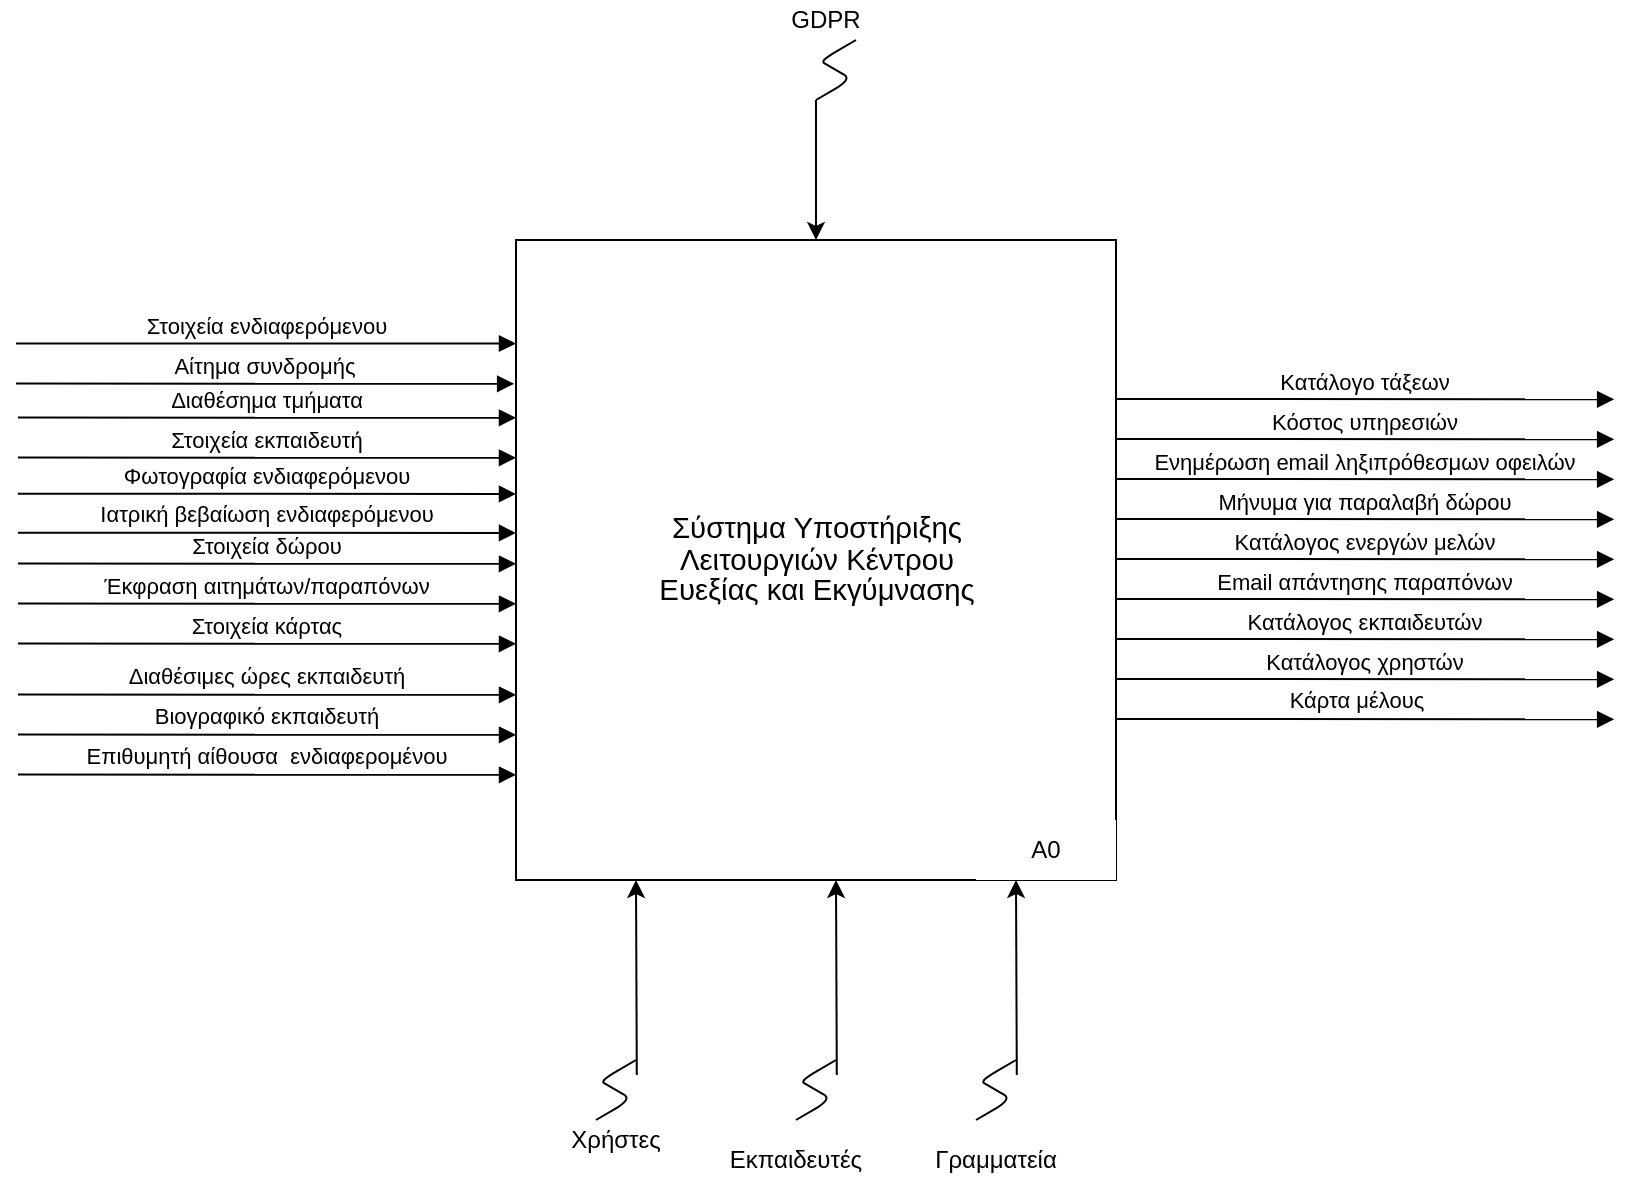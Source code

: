 <mxfile version="13.9.9" type="device"><diagram id="_eT_7Xix9qRWAugCwzJw" name="Page-1"><mxGraphModel dx="832" dy="568" grid="1" gridSize="10" guides="1" tooltips="1" connect="1" arrows="1" fold="1" page="1" pageScale="1" pageWidth="850" pageHeight="1100" math="0" shadow="0"><root><mxCell id="0"/><mxCell id="1" parent="0"/><mxCell id="lAOFKxaJmzjMA3dG0CvZ-2" value="&lt;span lang=&quot;EL&quot; style=&quot;font-size: 11pt ; line-height: 107% ; font-family: &amp;#34;calibri&amp;#34; , sans-serif&quot;&gt;Σύστημα Υποστήριξης &lt;br&gt;Λειτουργιών Κέντρου &lt;br&gt;Ευεξίας και Εκγύμνασης&lt;br&gt;&lt;/span&gt;" style="html=1;" parent="1" vertex="1"><mxGeometry x="290" y="130" width="300" height="320" as="geometry"/></mxCell><mxCell id="lAOFKxaJmzjMA3dG0CvZ-8" value="Α0" style="whiteSpace=wrap;html=1;labelBackgroundColor=none;strokeColor=none;" parent="1" vertex="1"><mxGeometry x="520" y="420" width="70" height="30" as="geometry"/></mxCell><mxCell id="lAOFKxaJmzjMA3dG0CvZ-9" value="Στοιχεία ενδιαφερόμενου" style="html=1;verticalAlign=bottom;endArrow=block;fontColor=#000000;" parent="1" edge="1"><mxGeometry width="80" relative="1" as="geometry"><mxPoint x="40" y="181.75" as="sourcePoint"/><mxPoint x="290" y="181.75" as="targetPoint"/><mxPoint as="offset"/></mxGeometry></mxCell><mxCell id="lAOFKxaJmzjMA3dG0CvZ-15" value="Αίτημα συνδρομής" style="html=1;verticalAlign=bottom;endArrow=block;fontColor=#000000;entryX=-0.003;entryY=0.154;entryDx=0;entryDy=0;entryPerimeter=0;" parent="1" edge="1"><mxGeometry width="80" relative="1" as="geometry"><mxPoint x="40" y="201.75" as="sourcePoint"/><mxPoint x="289.07" y="201.89" as="targetPoint"/></mxGeometry></mxCell><mxCell id="lAOFKxaJmzjMA3dG0CvZ-16" value="Στοιχεία εκπαιδευτή" style="html=1;verticalAlign=bottom;endArrow=block;fontColor=#000000;entryX=-0.003;entryY=0.154;entryDx=0;entryDy=0;entryPerimeter=0;" parent="1" edge="1"><mxGeometry width="80" relative="1" as="geometry"><mxPoint x="40.93" y="238.75" as="sourcePoint"/><mxPoint x="290.0" y="238.89" as="targetPoint"/></mxGeometry></mxCell><mxCell id="lAOFKxaJmzjMA3dG0CvZ-17" value="Διαθέσημα τμήματα" style="html=1;verticalAlign=bottom;endArrow=block;fontColor=#000000;entryX=-0.003;entryY=0.154;entryDx=0;entryDy=0;entryPerimeter=0;" parent="1" edge="1"><mxGeometry width="80" relative="1" as="geometry"><mxPoint x="40.93" y="218.75" as="sourcePoint"/><mxPoint x="290.0" y="218.89" as="targetPoint"/></mxGeometry></mxCell><mxCell id="lAOFKxaJmzjMA3dG0CvZ-18" value="Έκφραση αιτημάτων/παραπόνων" style="html=1;verticalAlign=bottom;endArrow=block;fontColor=#000000;entryX=-0.003;entryY=0.154;entryDx=0;entryDy=0;entryPerimeter=0;" parent="1" edge="1"><mxGeometry width="80" relative="1" as="geometry"><mxPoint x="40.93" y="311.75" as="sourcePoint"/><mxPoint x="290.0" y="311.89" as="targetPoint"/></mxGeometry></mxCell><mxCell id="lAOFKxaJmzjMA3dG0CvZ-27" value="Φωτογραφία ενδιαφερόμενου" style="html=1;verticalAlign=bottom;endArrow=block;fontColor=#000000;entryX=-0.003;entryY=0.154;entryDx=0;entryDy=0;entryPerimeter=0;" parent="1" edge="1"><mxGeometry width="80" relative="1" as="geometry"><mxPoint x="40.93" y="256.83" as="sourcePoint"/><mxPoint x="290.0" y="256.97" as="targetPoint"/></mxGeometry></mxCell><mxCell id="lAOFKxaJmzjMA3dG0CvZ-28" value="Ιατρική βεβαίωση ενδιαφερόμενου" style="html=1;verticalAlign=bottom;endArrow=block;fontColor=#000000;entryX=-0.003;entryY=0.154;entryDx=0;entryDy=0;entryPerimeter=0;" parent="1" edge="1"><mxGeometry width="80" relative="1" as="geometry"><mxPoint x="40.93" y="276.33" as="sourcePoint"/><mxPoint x="290.0" y="276.47" as="targetPoint"/></mxGeometry></mxCell><mxCell id="lAOFKxaJmzjMA3dG0CvZ-29" value="Στοιχεία δώρου" style="html=1;verticalAlign=bottom;endArrow=block;fontColor=#000000;entryX=-0.003;entryY=0.154;entryDx=0;entryDy=0;entryPerimeter=0;" parent="1" edge="1"><mxGeometry width="80" relative="1" as="geometry"><mxPoint x="40.93" y="291.75" as="sourcePoint"/><mxPoint x="290.0" y="291.89" as="targetPoint"/></mxGeometry></mxCell><mxCell id="lAOFKxaJmzjMA3dG0CvZ-31" value="Στοιχεία κάρτας" style="html=1;verticalAlign=bottom;endArrow=block;fontColor=#000000;entryX=-0.003;entryY=0.154;entryDx=0;entryDy=0;entryPerimeter=0;" parent="1" edge="1"><mxGeometry width="80" relative="1" as="geometry"><mxPoint x="40.93" y="331.75" as="sourcePoint"/><mxPoint x="290.0" y="331.89" as="targetPoint"/></mxGeometry></mxCell><mxCell id="lAOFKxaJmzjMA3dG0CvZ-33" value="Κατάλογο τάξεων" style="html=1;verticalAlign=bottom;endArrow=block;fontColor=#000000;entryX=-0.003;entryY=0.154;entryDx=0;entryDy=0;entryPerimeter=0;" parent="1" edge="1"><mxGeometry width="80" relative="1" as="geometry"><mxPoint x="590.0" y="209.5" as="sourcePoint"/><mxPoint x="839.07" y="209.64" as="targetPoint"/></mxGeometry></mxCell><mxCell id="lAOFKxaJmzjMA3dG0CvZ-35" value="Κόστος υπηρεσιών" style="html=1;verticalAlign=bottom;endArrow=block;fontColor=#000000;entryX=-0.003;entryY=0.154;entryDx=0;entryDy=0;entryPerimeter=0;" parent="1" edge="1"><mxGeometry width="80" relative="1" as="geometry"><mxPoint x="590" y="229.5" as="sourcePoint"/><mxPoint x="839.07" y="229.64" as="targetPoint"/></mxGeometry></mxCell><mxCell id="lAOFKxaJmzjMA3dG0CvZ-36" value="Ενημέρωση email ληξιπρόθεσμων οφειλών" style="html=1;verticalAlign=bottom;endArrow=block;fontColor=#000000;entryX=-0.003;entryY=0.154;entryDx=0;entryDy=0;entryPerimeter=0;" parent="1" edge="1"><mxGeometry width="80" relative="1" as="geometry"><mxPoint x="590" y="249.5" as="sourcePoint"/><mxPoint x="839.07" y="249.64" as="targetPoint"/></mxGeometry></mxCell><mxCell id="lAOFKxaJmzjMA3dG0CvZ-37" value="Email απάντησης παραπόνων" style="html=1;verticalAlign=bottom;endArrow=block;fontColor=#000000;entryX=-0.003;entryY=0.154;entryDx=0;entryDy=0;entryPerimeter=0;" parent="1" edge="1"><mxGeometry width="80" relative="1" as="geometry"><mxPoint x="590" y="309.5" as="sourcePoint"/><mxPoint x="839.07" y="309.64" as="targetPoint"/></mxGeometry></mxCell><mxCell id="lAOFKxaJmzjMA3dG0CvZ-38" value="Μήνυμα για παραλαβή δώρου" style="html=1;verticalAlign=bottom;endArrow=block;fontColor=#000000;entryX=-0.003;entryY=0.154;entryDx=0;entryDy=0;entryPerimeter=0;" parent="1" edge="1"><mxGeometry width="80" relative="1" as="geometry"><mxPoint x="590" y="269.5" as="sourcePoint"/><mxPoint x="839.07" y="269.64" as="targetPoint"/></mxGeometry></mxCell><mxCell id="lAOFKxaJmzjMA3dG0CvZ-39" value="Κατάλογος ενεργών μελών" style="html=1;verticalAlign=bottom;endArrow=block;fontColor=#000000;entryX=-0.003;entryY=0.154;entryDx=0;entryDy=0;entryPerimeter=0;" parent="1" edge="1"><mxGeometry width="80" relative="1" as="geometry"><mxPoint x="590" y="289.5" as="sourcePoint"/><mxPoint x="839.07" y="289.64" as="targetPoint"/></mxGeometry></mxCell><mxCell id="lAOFKxaJmzjMA3dG0CvZ-53" value="" style="edgeStyle=isometricEdgeStyle;endArrow=none;html=1;fontColor=#000000;" parent="1" edge="1"><mxGeometry width="50" height="100" relative="1" as="geometry"><mxPoint x="330" y="570" as="sourcePoint"/><mxPoint x="350" y="540" as="targetPoint"/></mxGeometry></mxCell><mxCell id="lAOFKxaJmzjMA3dG0CvZ-54" value="" style="endArrow=classic;html=1;fontColor=#000000;entryX=0.372;entryY=1.008;entryDx=0;entryDy=0;entryPerimeter=0;" parent="1" edge="1"><mxGeometry width="50" height="50" relative="1" as="geometry"><mxPoint x="350.4" y="547.44" as="sourcePoint"/><mxPoint x="350.0" y="450.0" as="targetPoint"/></mxGeometry></mxCell><mxCell id="lAOFKxaJmzjMA3dG0CvZ-56" value="" style="endArrow=classic;html=1;fontColor=#000000;entryX=0.372;entryY=1.008;entryDx=0;entryDy=0;entryPerimeter=0;" parent="1" edge="1"><mxGeometry width="50" height="50" relative="1" as="geometry"><mxPoint x="540.4" y="547.44" as="sourcePoint"/><mxPoint x="540.0" y="450.0" as="targetPoint"/></mxGeometry></mxCell><mxCell id="lAOFKxaJmzjMA3dG0CvZ-57" value="" style="edgeStyle=isometricEdgeStyle;endArrow=none;html=1;fontColor=#000000;" parent="1" edge="1"><mxGeometry width="50" height="100" relative="1" as="geometry"><mxPoint x="430" y="570" as="sourcePoint"/><mxPoint x="450" y="540" as="targetPoint"/></mxGeometry></mxCell><mxCell id="lAOFKxaJmzjMA3dG0CvZ-58" value="" style="endArrow=classic;html=1;fontColor=#000000;entryX=0.372;entryY=1.008;entryDx=0;entryDy=0;entryPerimeter=0;" parent="1" edge="1"><mxGeometry width="50" height="50" relative="1" as="geometry"><mxPoint x="450.4" y="547.44" as="sourcePoint"/><mxPoint x="450.0" y="450.0" as="targetPoint"/></mxGeometry></mxCell><mxCell id="lAOFKxaJmzjMA3dG0CvZ-59" value="GDPR" style="text;html=1;strokeColor=none;fillColor=none;align=center;verticalAlign=middle;whiteSpace=wrap;rounded=0;labelBackgroundColor=none;fontColor=#000000;" parent="1" vertex="1"><mxGeometry x="425" y="10" width="40" height="20" as="geometry"/></mxCell><mxCell id="lAOFKxaJmzjMA3dG0CvZ-60" value="Χρήστες" style="text;html=1;strokeColor=none;fillColor=none;align=center;verticalAlign=middle;whiteSpace=wrap;rounded=0;labelBackgroundColor=none;fontColor=#000000;" parent="1" vertex="1"><mxGeometry x="320" y="570" width="40" height="20" as="geometry"/></mxCell><mxCell id="lAOFKxaJmzjMA3dG0CvZ-61" value="Εκπαιδευτές" style="text;html=1;strokeColor=none;fillColor=none;align=center;verticalAlign=middle;whiteSpace=wrap;rounded=0;" parent="1" vertex="1"><mxGeometry x="410" y="580" width="40" height="20" as="geometry"/></mxCell><mxCell id="lAOFKxaJmzjMA3dG0CvZ-62" value="" style="edgeStyle=isometricEdgeStyle;endArrow=none;html=1;fontColor=#000000;" parent="1" edge="1"><mxGeometry width="50" height="100" relative="1" as="geometry"><mxPoint x="520" y="570" as="sourcePoint"/><mxPoint x="540" y="540" as="targetPoint"/></mxGeometry></mxCell><mxCell id="lAOFKxaJmzjMA3dG0CvZ-63" value="Γραμματεία&lt;br&gt;" style="text;html=1;strokeColor=none;fillColor=none;align=center;verticalAlign=middle;whiteSpace=wrap;rounded=0;labelBackgroundColor=none;fontColor=#000000;" parent="1" vertex="1"><mxGeometry x="510" y="580" width="40" height="20" as="geometry"/></mxCell><mxCell id="Zwme9MVXh0P8XdEaTiU5-1" value="" style="endArrow=classic;html=1;entryX=0.5;entryY=0;entryDx=0;entryDy=0;" parent="1" edge="1"><mxGeometry width="50" height="50" relative="1" as="geometry"><mxPoint x="440" y="60" as="sourcePoint"/><mxPoint x="440" y="130" as="targetPoint"/></mxGeometry></mxCell><mxCell id="Zwme9MVXh0P8XdEaTiU5-2" value="" style="edgeStyle=isometricEdgeStyle;endArrow=none;html=1;fontColor=#000000;" parent="1" edge="1"><mxGeometry width="50" height="100" relative="1" as="geometry"><mxPoint x="440" y="60" as="sourcePoint"/><mxPoint x="460" y="30" as="targetPoint"/></mxGeometry></mxCell><mxCell id="fqWkLSv6_6nKBSv6aMBT-1" value="Κατάλογος εκπαιδευτών" style="html=1;verticalAlign=bottom;endArrow=block;fontColor=#000000;entryX=-0.003;entryY=0.154;entryDx=0;entryDy=0;entryPerimeter=0;" parent="1" edge="1"><mxGeometry width="80" relative="1" as="geometry"><mxPoint x="590" y="329.5" as="sourcePoint"/><mxPoint x="839.07" y="329.64" as="targetPoint"/></mxGeometry></mxCell><mxCell id="fqWkLSv6_6nKBSv6aMBT-2" value="Κατάλογος χρηστών" style="html=1;verticalAlign=bottom;endArrow=block;fontColor=#000000;entryX=-0.003;entryY=0.154;entryDx=0;entryDy=0;entryPerimeter=0;" parent="1" edge="1"><mxGeometry width="80" relative="1" as="geometry"><mxPoint x="590" y="349.5" as="sourcePoint"/><mxPoint x="839.07" y="349.64" as="targetPoint"/></mxGeometry></mxCell><mxCell id="wcmfittXY9peFwod7YzK-2" value="Κάρτα μέλους" style="edgeLabel;html=1;align=center;verticalAlign=middle;resizable=0;points=[];" parent="fqWkLSv6_6nKBSv6aMBT-2" vertex="1" connectable="0"><mxGeometry x="-0.188" y="-9" relative="1" as="geometry"><mxPoint x="19.01" y="0.94" as="offset"/></mxGeometry></mxCell><mxCell id="wcmfittXY9peFwod7YzK-1" value="" style="html=1;verticalAlign=bottom;endArrow=block;fontColor=#000000;entryX=-0.003;entryY=0.154;entryDx=0;entryDy=0;entryPerimeter=0;" parent="1" edge="1"><mxGeometry width="80" relative="1" as="geometry"><mxPoint x="590" y="369.5" as="sourcePoint"/><mxPoint x="839.07" y="369.64" as="targetPoint"/></mxGeometry></mxCell><mxCell id="E3Trh_mV3mNDDfgBpD43-1" value="Διαθέσιμες ώρες εκπαιδευτή" style="html=1;verticalAlign=bottom;endArrow=block;fontColor=#000000;entryX=-0.003;entryY=0.154;entryDx=0;entryDy=0;entryPerimeter=0;" parent="1" edge="1"><mxGeometry width="80" relative="1" as="geometry"><mxPoint x="40.93" y="357.25" as="sourcePoint"/><mxPoint x="290.0" y="357.39" as="targetPoint"/></mxGeometry></mxCell><mxCell id="E3Trh_mV3mNDDfgBpD43-2" value="Βιογραφικό εκπαιδευτή" style="html=1;verticalAlign=bottom;endArrow=block;fontColor=#000000;entryX=-0.003;entryY=0.154;entryDx=0;entryDy=0;entryPerimeter=0;" parent="1" edge="1"><mxGeometry width="80" relative="1" as="geometry"><mxPoint x="40.93" y="377.25" as="sourcePoint"/><mxPoint x="290.0" y="377.39" as="targetPoint"/></mxGeometry></mxCell><mxCell id="E3Trh_mV3mNDDfgBpD43-4" value="Επιθυμητή αίθουσα&amp;nbsp; ενδιαφερομένου" style="html=1;verticalAlign=bottom;endArrow=block;fontColor=#000000;entryX=-0.003;entryY=0.154;entryDx=0;entryDy=0;entryPerimeter=0;" parent="1" edge="1"><mxGeometry width="80" relative="1" as="geometry"><mxPoint x="40.93" y="397.25" as="sourcePoint"/><mxPoint x="290.0" y="397.39" as="targetPoint"/></mxGeometry></mxCell></root></mxGraphModel></diagram></mxfile>